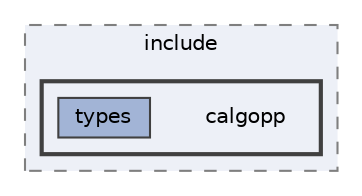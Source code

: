 digraph "lib/types/include/calgopp"
{
 // LATEX_PDF_SIZE
  bgcolor="transparent";
  edge [fontname=Helvetica,fontsize=10,labelfontname=Helvetica,labelfontsize=10];
  node [fontname=Helvetica,fontsize=10,shape=box,height=0.2,width=0.4];
  compound=true
  subgraph clusterdir_1c1ae0f5fde477941555af178d897ffb {
    graph [ bgcolor="#edf0f7", pencolor="grey50", label="include", fontname=Helvetica,fontsize=10 style="filled,dashed", URL="dir_1c1ae0f5fde477941555af178d897ffb.html",tooltip=""]
  subgraph clusterdir_cf277c2d25ca4bf20c5e5c22db337edc {
    graph [ bgcolor="#edf0f7", pencolor="grey25", label="", fontname=Helvetica,fontsize=10 style="filled,bold", URL="dir_cf277c2d25ca4bf20c5e5c22db337edc.html",tooltip=""]
    dir_cf277c2d25ca4bf20c5e5c22db337edc [shape=plaintext, label="calgopp"];
  dir_95524db1f36e9636e61d99da91a74b9c [label="types", fillcolor="#a2b4d6", color="grey25", style="filled", URL="dir_95524db1f36e9636e61d99da91a74b9c.html",tooltip=""];
  }
  }
}
